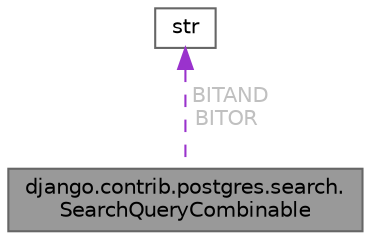 digraph "django.contrib.postgres.search.SearchQueryCombinable"
{
 // LATEX_PDF_SIZE
  bgcolor="transparent";
  edge [fontname=Helvetica,fontsize=10,labelfontname=Helvetica,labelfontsize=10];
  node [fontname=Helvetica,fontsize=10,shape=box,height=0.2,width=0.4];
  Node1 [id="Node000001",label="django.contrib.postgres.search.\lSearchQueryCombinable",height=0.2,width=0.4,color="gray40", fillcolor="grey60", style="filled", fontcolor="black",tooltip=" "];
  Node2 -> Node1 [id="edge1_Node000001_Node000002",dir="back",color="darkorchid3",style="dashed",tooltip=" ",label=" BITAND\nBITOR",fontcolor="grey" ];
  Node2 [id="Node000002",label="str",height=0.2,width=0.4,color="gray40", fillcolor="white", style="filled",tooltip=" "];
}
